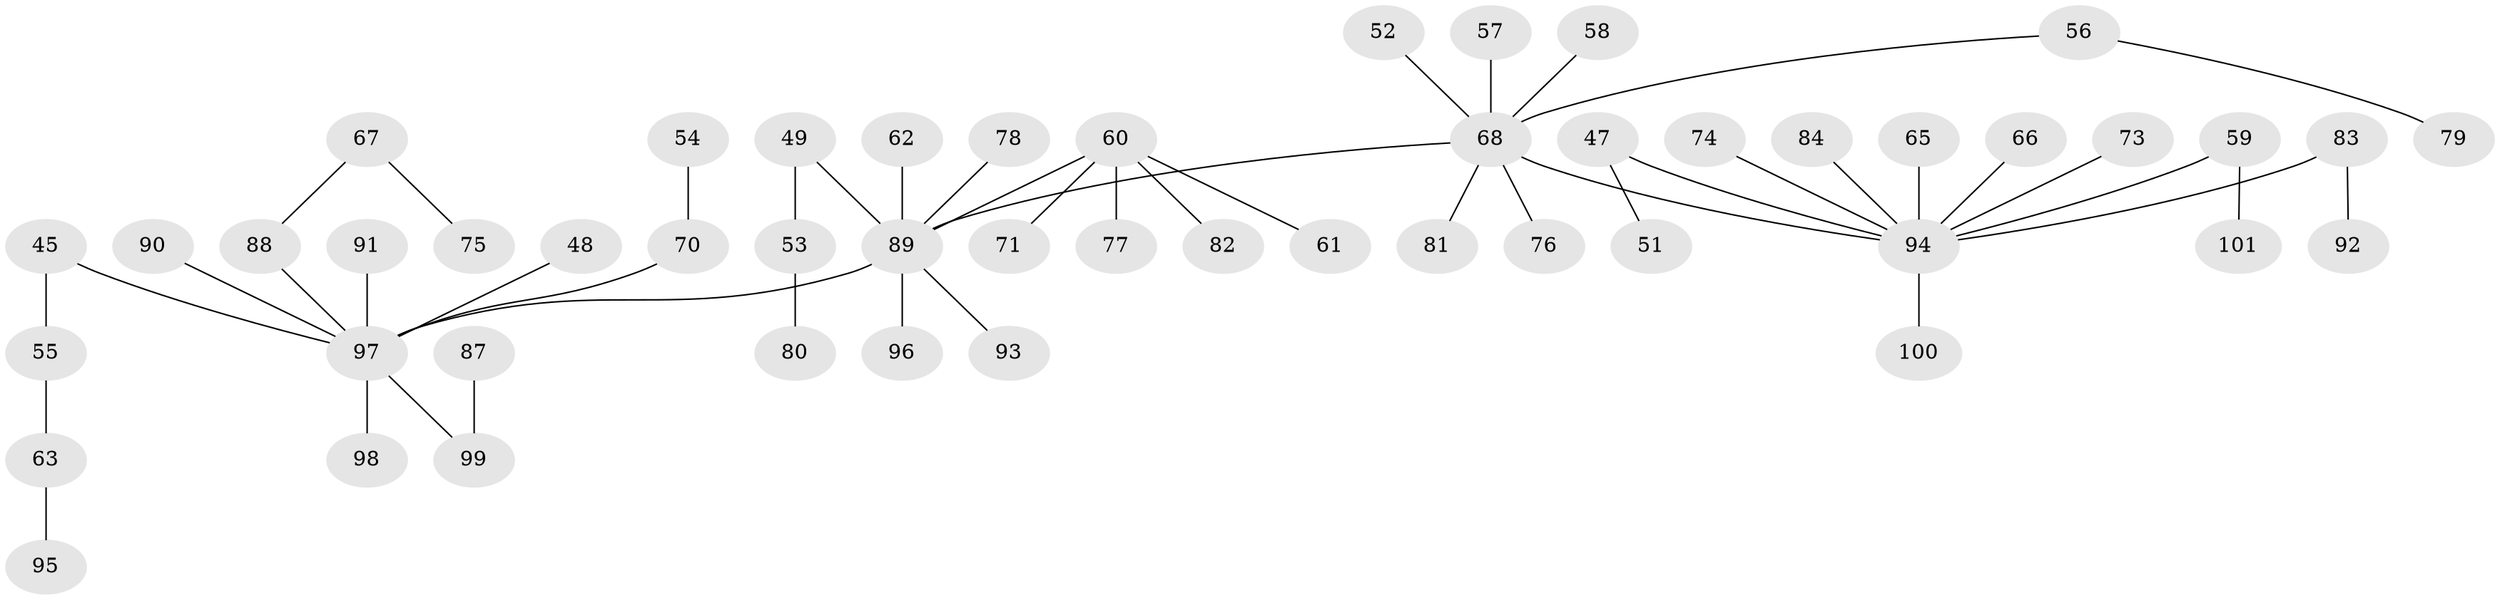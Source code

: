// original degree distribution, {8: 0.009900990099009901, 2: 0.2871287128712871, 5: 0.039603960396039604, 4: 0.07920792079207921, 3: 0.0594059405940594, 1: 0.504950495049505, 7: 0.009900990099009901, 6: 0.009900990099009901}
// Generated by graph-tools (version 1.1) at 2025/53/03/09/25 04:53:26]
// undirected, 50 vertices, 49 edges
graph export_dot {
graph [start="1"]
  node [color=gray90,style=filled];
  45;
  47;
  48;
  49;
  51;
  52;
  53;
  54;
  55;
  56 [super="+25"];
  57;
  58 [super="+41"];
  59;
  60 [super="+46+50"];
  61;
  62;
  63;
  65;
  66;
  67;
  68 [super="+3+19+22+2+11+27"];
  70 [super="+37+44"];
  71;
  73;
  74;
  75;
  76 [super="+13"];
  77;
  78;
  79;
  80;
  81;
  82;
  83;
  84;
  87;
  88 [super="+42"];
  89 [super="+8+64+10+14+16+18+38+85+40+43"];
  90;
  91;
  92;
  93;
  94 [super="+69+23+31+39+36"];
  95;
  96;
  97 [super="+33+24+29+32"];
  98;
  99 [super="+86"];
  100;
  101;
  45 -- 55;
  45 -- 97;
  47 -- 51;
  47 -- 94;
  48 -- 97;
  49 -- 53;
  49 -- 89;
  52 -- 68;
  53 -- 80;
  54 -- 70;
  55 -- 63;
  56 -- 79;
  56 -- 68;
  57 -- 68;
  58 -- 68;
  59 -- 101;
  59 -- 94;
  60 -- 82;
  60 -- 61;
  60 -- 71;
  60 -- 89;
  60 -- 77;
  62 -- 89;
  63 -- 95;
  65 -- 94;
  66 -- 94;
  67 -- 75;
  67 -- 88;
  68 -- 81;
  68 -- 94;
  68 -- 89;
  68 -- 76;
  70 -- 97;
  73 -- 94;
  74 -- 94;
  78 -- 89;
  83 -- 92;
  83 -- 94;
  84 -- 94;
  87 -- 99;
  88 -- 97;
  89 -- 97;
  89 -- 93;
  89 -- 96;
  90 -- 97;
  91 -- 97;
  94 -- 100;
  97 -- 98;
  97 -- 99;
}
